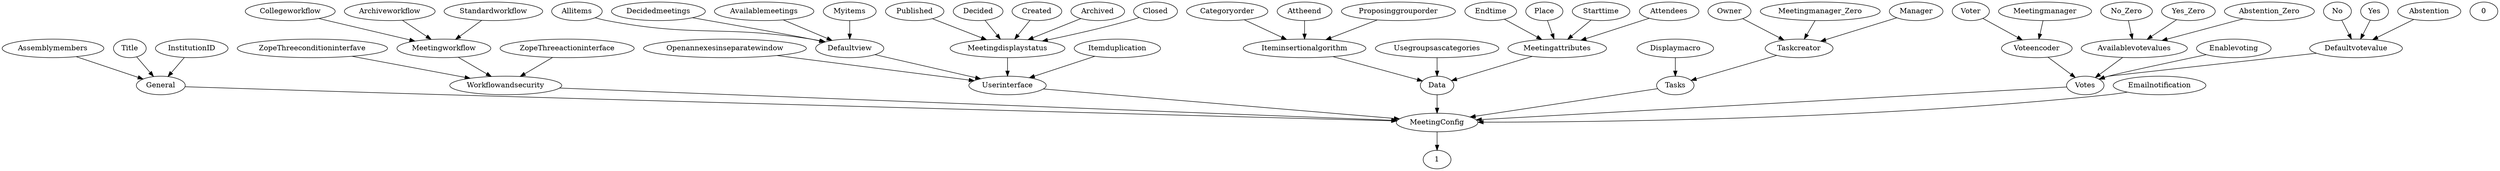 digraph G {
  Voter;
  Owner;
  Availablevotevalues;
  Published;
  Openannexesinseparatewindow;
  Categoryorder;
  General;
  Displaymacro;
  Iteminsertionalgorithm;
  No;
  Collegeworkflow;
  Archiveworkflow;
  Workflowandsecurity;
  1;
  Defaultview;
  Taskcreator;
  Enablevoting;
  Meetingmanager_Zero;
  Userinterface;
  Assemblymembers;
  Endtime;
  Manager;
  Decided;
  Place;
  Attheend;
  Title;
  Created;
  InstitutionID;
  Proposinggrouporder;
  Votes;
  ZopeThreeconditioninterfave;
  Data;
  Tasks;
  No_Zero;
  Usegroupsascategories;
  Yes_Zero;
  Defaultvotevalue;
  Emailnotification;
  Allitems;
  Decidedmeetings;
  Meetingworkflow;
  Archived;
  0;
  MeetingConfig;
  Yes;
  Meetingdisplaystatus;
  Availablemeetings;
  Meetingattributes;
  Voteencoder;
  ZopeThreeactioninterface;
  Starttime;
  Abstention_Zero;
  Closed;
  Abstention;
  Standardworkflow;
  Attendees;
  Itemduplication;
  Meetingmanager;
  Myitems;
  Allitems -> Defaultview;
  Itemduplication -> Userinterface;
  Taskcreator -> Tasks;
  Created -> Meetingdisplaystatus;
  InstitutionID -> General;
  Standardworkflow -> Meetingworkflow;
  Data -> MeetingConfig;
  Archived -> Meetingdisplaystatus;
  Collegeworkflow -> Meetingworkflow;
  Manager -> Taskcreator;
  Iteminsertionalgorithm -> Data;
  Yes_Zero -> Availablevotevalues;
  Meetingmanager -> Voteencoder;
  Meetingworkflow -> Workflowandsecurity;
  General -> MeetingConfig;
  Attendees -> Meetingattributes;
  Endtime -> Meetingattributes;
  Votes -> MeetingConfig;
  MeetingConfig -> 1;
  Assemblymembers -> General;
  ZopeThreeactioninterface -> Workflowandsecurity;
  Title -> General;
  Decidedmeetings -> Defaultview;
  Defaultvotevalue -> Votes;
  Displaymacro -> Tasks;
  Archiveworkflow -> Meetingworkflow;
  No -> Defaultvotevalue;
  Categoryorder -> Iteminsertionalgorithm;
  Usegroupsascategories -> Data;
  Abstention -> Defaultvotevalue;
  Place -> Meetingattributes;
  Closed -> Meetingdisplaystatus;
  Defaultview -> Userinterface;
  Proposinggrouporder -> Iteminsertionalgorithm;
  No_Zero -> Availablevotevalues;
  Published -> Meetingdisplaystatus;
  Enablevoting -> Votes;
  Attheend -> Iteminsertionalgorithm;
  Meetingdisplaystatus -> Userinterface;
  Openannexesinseparatewindow -> Userinterface;
  Availablevotevalues -> Votes;
  Starttime -> Meetingattributes;
  Myitems -> Defaultview;
  Owner -> Taskcreator;
  Voteencoder -> Votes;
  Meetingmanager_Zero -> Taskcreator;
  Voter -> Voteencoder;
  Tasks -> MeetingConfig;
  Emailnotification -> MeetingConfig;
  Decided -> Meetingdisplaystatus;
  Abstention_Zero -> Availablevotevalues;
  Availablemeetings -> Defaultview;
  Yes -> Defaultvotevalue;
  ZopeThreeconditioninterfave -> Workflowandsecurity;
  Userinterface -> MeetingConfig;
  Meetingattributes -> Data;
  Workflowandsecurity -> MeetingConfig;
}
